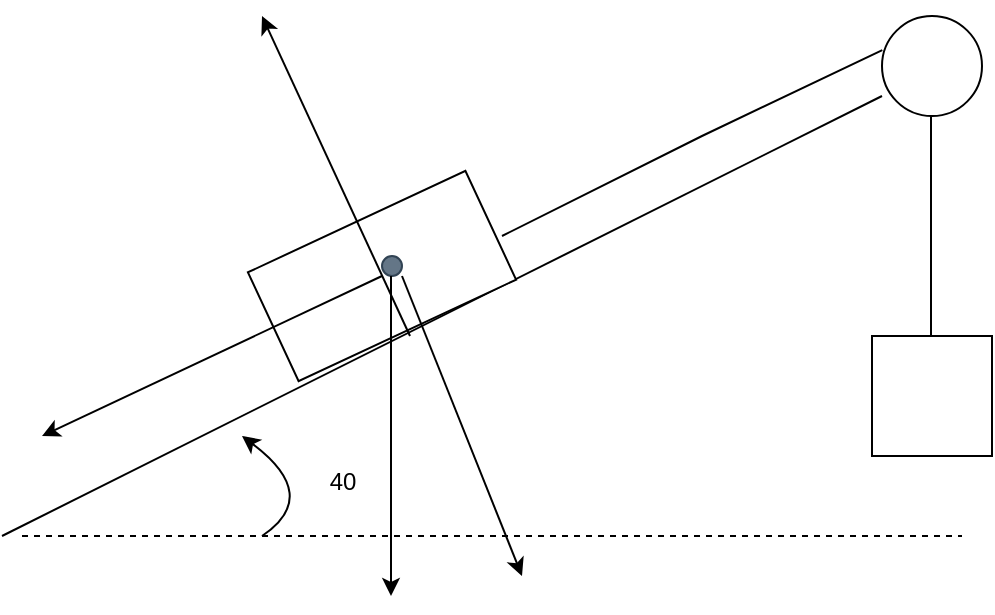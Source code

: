 <mxfile version="28.2.5">
  <diagram name="Page-1" id="YJiZa3D8zpurphoPZwG7">
    <mxGraphModel dx="1426" dy="743" grid="1" gridSize="10" guides="1" tooltips="1" connect="1" arrows="1" fold="1" page="1" pageScale="1" pageWidth="827" pageHeight="1169" math="0" shadow="0">
      <root>
        <mxCell id="0" />
        <mxCell id="1" parent="0" />
        <mxCell id="RztaXJ9kjQa6THHH2EQ4-1" value="" style="endArrow=none;html=1;rounded=0;" parent="1" edge="1">
          <mxGeometry width="50" height="50" relative="1" as="geometry">
            <mxPoint x="240" y="440" as="sourcePoint" />
            <mxPoint x="680" y="220" as="targetPoint" />
          </mxGeometry>
        </mxCell>
        <mxCell id="FM7FfBH-fCjsWxJlDtS_-4" value="" style="rounded=0;whiteSpace=wrap;html=1;rotation=-25;" vertex="1" parent="1">
          <mxGeometry x="370" y="280" width="120" height="60" as="geometry" />
        </mxCell>
        <mxCell id="FM7FfBH-fCjsWxJlDtS_-5" value="" style="ellipse;whiteSpace=wrap;html=1;aspect=fixed;" vertex="1" parent="1">
          <mxGeometry x="680" y="180" width="50" height="50" as="geometry" />
        </mxCell>
        <mxCell id="FM7FfBH-fCjsWxJlDtS_-6" value="" style="endArrow=none;html=1;rounded=0;entryX=0.003;entryY=0.341;entryDx=0;entryDy=0;entryPerimeter=0;" edge="1" parent="1" target="FM7FfBH-fCjsWxJlDtS_-5">
          <mxGeometry width="50" height="50" relative="1" as="geometry">
            <mxPoint x="490" y="290" as="sourcePoint" />
            <mxPoint x="680" y="205" as="targetPoint" />
            <Array as="points">
              <mxPoint x="590" y="240" />
            </Array>
          </mxGeometry>
        </mxCell>
        <mxCell id="FM7FfBH-fCjsWxJlDtS_-8" value="" style="rounded=0;whiteSpace=wrap;html=1;" vertex="1" parent="1">
          <mxGeometry x="675" y="340" width="60" height="60" as="geometry" />
        </mxCell>
        <mxCell id="FM7FfBH-fCjsWxJlDtS_-9" value="" style="endArrow=none;html=1;rounded=0;" edge="1" parent="1">
          <mxGeometry width="50" height="50" relative="1" as="geometry">
            <mxPoint x="704.5" y="340" as="sourcePoint" />
            <mxPoint x="704.5" y="230" as="targetPoint" />
          </mxGeometry>
        </mxCell>
        <mxCell id="FM7FfBH-fCjsWxJlDtS_-12" value="" style="endArrow=none;dashed=1;html=1;rounded=0;" edge="1" parent="1">
          <mxGeometry width="50" height="50" relative="1" as="geometry">
            <mxPoint x="250" y="440" as="sourcePoint" />
            <mxPoint x="720" y="440" as="targetPoint" />
          </mxGeometry>
        </mxCell>
        <mxCell id="FM7FfBH-fCjsWxJlDtS_-13" value="" style="curved=1;endArrow=classic;html=1;rounded=0;" edge="1" parent="1">
          <mxGeometry width="50" height="50" relative="1" as="geometry">
            <mxPoint x="370" y="440" as="sourcePoint" />
            <mxPoint x="360" y="390" as="targetPoint" />
            <Array as="points">
              <mxPoint x="400" y="420" />
            </Array>
          </mxGeometry>
        </mxCell>
        <mxCell id="FM7FfBH-fCjsWxJlDtS_-14" value="40" style="text;html=1;align=center;verticalAlign=middle;resizable=0;points=[];autosize=1;strokeColor=none;fillColor=none;" vertex="1" parent="1">
          <mxGeometry x="390" y="398" width="40" height="30" as="geometry" />
        </mxCell>
        <mxCell id="FM7FfBH-fCjsWxJlDtS_-15" value="" style="endArrow=classic;html=1;rounded=0;" edge="1" parent="1">
          <mxGeometry width="50" height="50" relative="1" as="geometry">
            <mxPoint x="444" y="340" as="sourcePoint" />
            <mxPoint x="370" y="180" as="targetPoint" />
          </mxGeometry>
        </mxCell>
        <mxCell id="FM7FfBH-fCjsWxJlDtS_-17" value="" style="ellipse;whiteSpace=wrap;html=1;aspect=fixed;fillColor=#647687;fontColor=#ffffff;strokeColor=#314354;" vertex="1" parent="1">
          <mxGeometry x="430" y="300" width="10" height="10" as="geometry" />
        </mxCell>
        <mxCell id="FM7FfBH-fCjsWxJlDtS_-19" value="" style="endArrow=classic;html=1;rounded=0;" edge="1" parent="1">
          <mxGeometry width="50" height="50" relative="1" as="geometry">
            <mxPoint x="434.5" y="310" as="sourcePoint" />
            <mxPoint x="434.5" y="470" as="targetPoint" />
          </mxGeometry>
        </mxCell>
        <mxCell id="FM7FfBH-fCjsWxJlDtS_-20" value="" style="endArrow=classic;html=1;rounded=0;" edge="1" parent="1">
          <mxGeometry width="50" height="50" relative="1" as="geometry">
            <mxPoint x="430" y="310" as="sourcePoint" />
            <mxPoint x="260" y="390" as="targetPoint" />
          </mxGeometry>
        </mxCell>
        <mxCell id="FM7FfBH-fCjsWxJlDtS_-21" value="" style="endArrow=classic;html=1;rounded=0;" edge="1" parent="1">
          <mxGeometry width="50" height="50" relative="1" as="geometry">
            <mxPoint x="440" y="310" as="sourcePoint" />
            <mxPoint x="500" y="460" as="targetPoint" />
          </mxGeometry>
        </mxCell>
      </root>
    </mxGraphModel>
  </diagram>
</mxfile>
